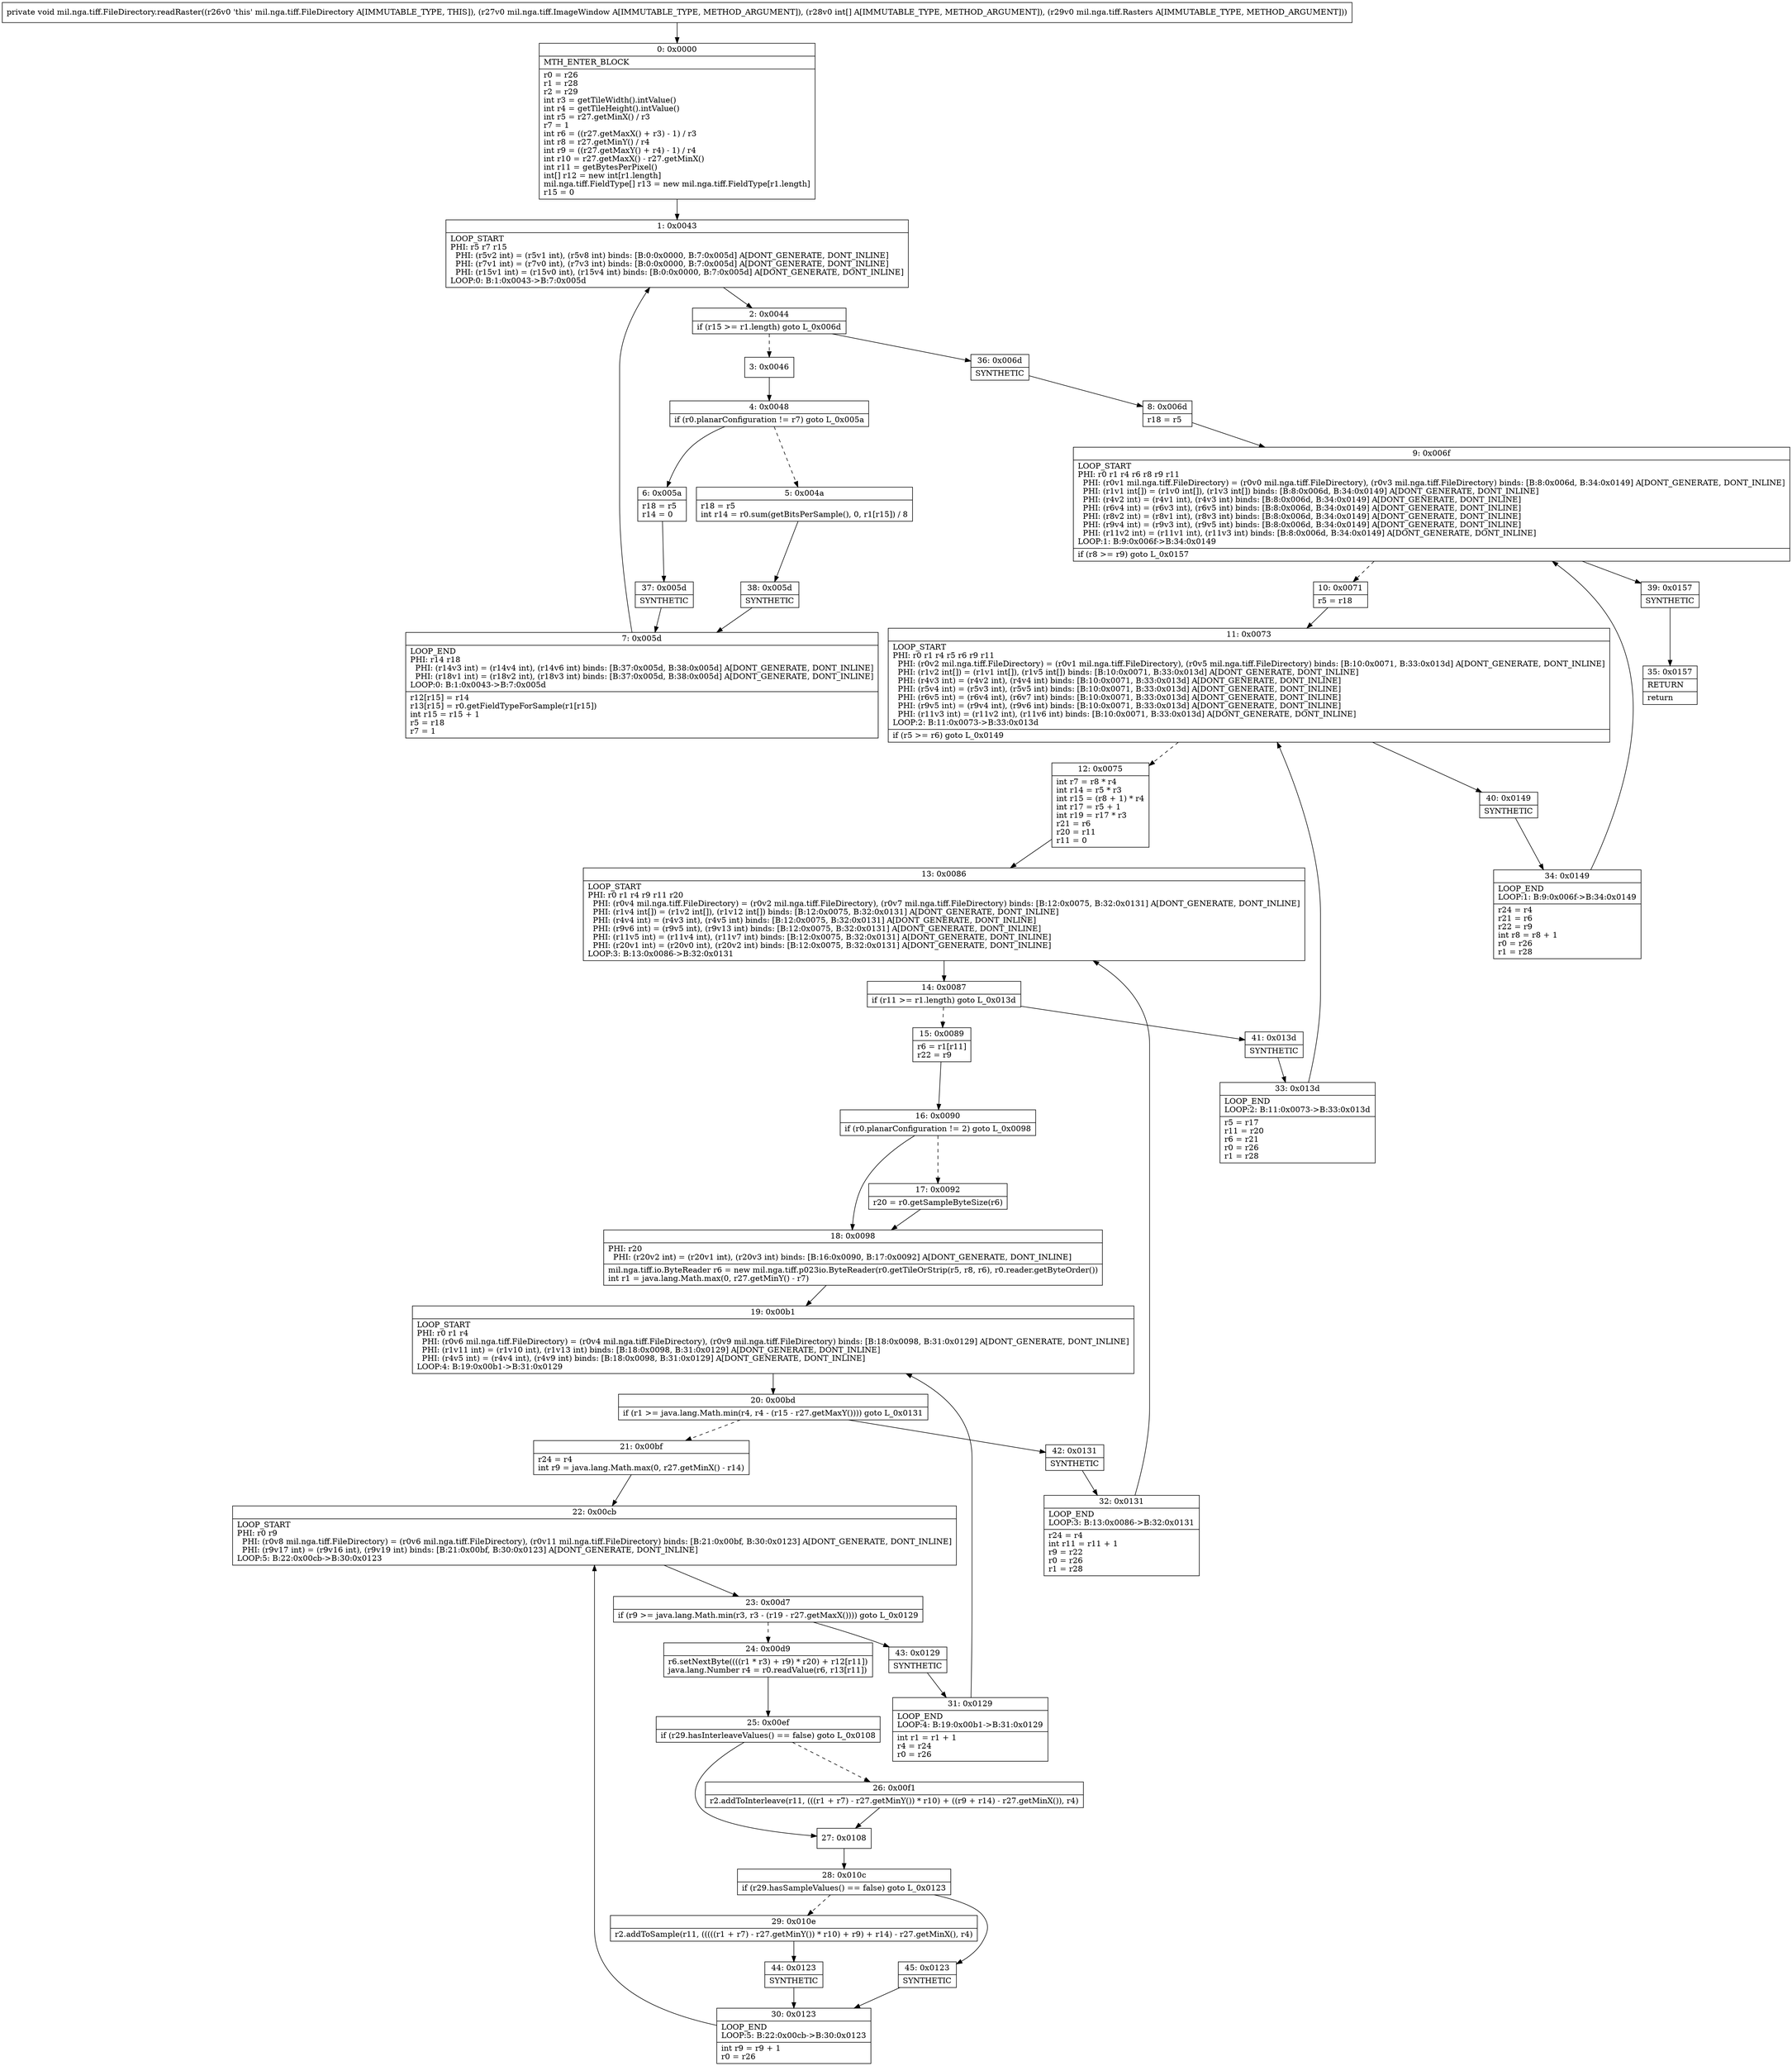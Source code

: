 digraph "CFG formil.nga.tiff.FileDirectory.readRaster(Lmil\/nga\/tiff\/ImageWindow;[ILmil\/nga\/tiff\/Rasters;)V" {
Node_0 [shape=record,label="{0\:\ 0x0000|MTH_ENTER_BLOCK\l|r0 = r26\lr1 = r28\lr2 = r29\lint r3 = getTileWidth().intValue()\lint r4 = getTileHeight().intValue()\lint r5 = r27.getMinX() \/ r3\lr7 = 1\lint r6 = ((r27.getMaxX() + r3) \- 1) \/ r3\lint r8 = r27.getMinY() \/ r4\lint r9 = ((r27.getMaxY() + r4) \- 1) \/ r4\lint r10 = r27.getMaxX() \- r27.getMinX()\lint r11 = getBytesPerPixel()\lint[] r12 = new int[r1.length]\lmil.nga.tiff.FieldType[] r13 = new mil.nga.tiff.FieldType[r1.length]\lr15 = 0\l}"];
Node_1 [shape=record,label="{1\:\ 0x0043|LOOP_START\lPHI: r5 r7 r15 \l  PHI: (r5v2 int) = (r5v1 int), (r5v8 int) binds: [B:0:0x0000, B:7:0x005d] A[DONT_GENERATE, DONT_INLINE]\l  PHI: (r7v1 int) = (r7v0 int), (r7v3 int) binds: [B:0:0x0000, B:7:0x005d] A[DONT_GENERATE, DONT_INLINE]\l  PHI: (r15v1 int) = (r15v0 int), (r15v4 int) binds: [B:0:0x0000, B:7:0x005d] A[DONT_GENERATE, DONT_INLINE]\lLOOP:0: B:1:0x0043\-\>B:7:0x005d\l}"];
Node_2 [shape=record,label="{2\:\ 0x0044|if (r15 \>= r1.length) goto L_0x006d\l}"];
Node_3 [shape=record,label="{3\:\ 0x0046}"];
Node_4 [shape=record,label="{4\:\ 0x0048|if (r0.planarConfiguration != r7) goto L_0x005a\l}"];
Node_5 [shape=record,label="{5\:\ 0x004a|r18 = r5\lint r14 = r0.sum(getBitsPerSample(), 0, r1[r15]) \/ 8\l}"];
Node_6 [shape=record,label="{6\:\ 0x005a|r18 = r5\lr14 = 0\l}"];
Node_7 [shape=record,label="{7\:\ 0x005d|LOOP_END\lPHI: r14 r18 \l  PHI: (r14v3 int) = (r14v4 int), (r14v6 int) binds: [B:37:0x005d, B:38:0x005d] A[DONT_GENERATE, DONT_INLINE]\l  PHI: (r18v1 int) = (r18v2 int), (r18v3 int) binds: [B:37:0x005d, B:38:0x005d] A[DONT_GENERATE, DONT_INLINE]\lLOOP:0: B:1:0x0043\-\>B:7:0x005d\l|r12[r15] = r14\lr13[r15] = r0.getFieldTypeForSample(r1[r15])\lint r15 = r15 + 1\lr5 = r18\lr7 = 1\l}"];
Node_8 [shape=record,label="{8\:\ 0x006d|r18 = r5\l}"];
Node_9 [shape=record,label="{9\:\ 0x006f|LOOP_START\lPHI: r0 r1 r4 r6 r8 r9 r11 \l  PHI: (r0v1 mil.nga.tiff.FileDirectory) = (r0v0 mil.nga.tiff.FileDirectory), (r0v3 mil.nga.tiff.FileDirectory) binds: [B:8:0x006d, B:34:0x0149] A[DONT_GENERATE, DONT_INLINE]\l  PHI: (r1v1 int[]) = (r1v0 int[]), (r1v3 int[]) binds: [B:8:0x006d, B:34:0x0149] A[DONT_GENERATE, DONT_INLINE]\l  PHI: (r4v2 int) = (r4v1 int), (r4v3 int) binds: [B:8:0x006d, B:34:0x0149] A[DONT_GENERATE, DONT_INLINE]\l  PHI: (r6v4 int) = (r6v3 int), (r6v5 int) binds: [B:8:0x006d, B:34:0x0149] A[DONT_GENERATE, DONT_INLINE]\l  PHI: (r8v2 int) = (r8v1 int), (r8v3 int) binds: [B:8:0x006d, B:34:0x0149] A[DONT_GENERATE, DONT_INLINE]\l  PHI: (r9v4 int) = (r9v3 int), (r9v5 int) binds: [B:8:0x006d, B:34:0x0149] A[DONT_GENERATE, DONT_INLINE]\l  PHI: (r11v2 int) = (r11v1 int), (r11v3 int) binds: [B:8:0x006d, B:34:0x0149] A[DONT_GENERATE, DONT_INLINE]\lLOOP:1: B:9:0x006f\-\>B:34:0x0149\l|if (r8 \>= r9) goto L_0x0157\l}"];
Node_10 [shape=record,label="{10\:\ 0x0071|r5 = r18\l}"];
Node_11 [shape=record,label="{11\:\ 0x0073|LOOP_START\lPHI: r0 r1 r4 r5 r6 r9 r11 \l  PHI: (r0v2 mil.nga.tiff.FileDirectory) = (r0v1 mil.nga.tiff.FileDirectory), (r0v5 mil.nga.tiff.FileDirectory) binds: [B:10:0x0071, B:33:0x013d] A[DONT_GENERATE, DONT_INLINE]\l  PHI: (r1v2 int[]) = (r1v1 int[]), (r1v5 int[]) binds: [B:10:0x0071, B:33:0x013d] A[DONT_GENERATE, DONT_INLINE]\l  PHI: (r4v3 int) = (r4v2 int), (r4v4 int) binds: [B:10:0x0071, B:33:0x013d] A[DONT_GENERATE, DONT_INLINE]\l  PHI: (r5v4 int) = (r5v3 int), (r5v5 int) binds: [B:10:0x0071, B:33:0x013d] A[DONT_GENERATE, DONT_INLINE]\l  PHI: (r6v5 int) = (r6v4 int), (r6v7 int) binds: [B:10:0x0071, B:33:0x013d] A[DONT_GENERATE, DONT_INLINE]\l  PHI: (r9v5 int) = (r9v4 int), (r9v6 int) binds: [B:10:0x0071, B:33:0x013d] A[DONT_GENERATE, DONT_INLINE]\l  PHI: (r11v3 int) = (r11v2 int), (r11v6 int) binds: [B:10:0x0071, B:33:0x013d] A[DONT_GENERATE, DONT_INLINE]\lLOOP:2: B:11:0x0073\-\>B:33:0x013d\l|if (r5 \>= r6) goto L_0x0149\l}"];
Node_12 [shape=record,label="{12\:\ 0x0075|int r7 = r8 * r4\lint r14 = r5 * r3\lint r15 = (r8 + 1) * r4\lint r17 = r5 + 1\lint r19 = r17 * r3\lr21 = r6\lr20 = r11\lr11 = 0\l}"];
Node_13 [shape=record,label="{13\:\ 0x0086|LOOP_START\lPHI: r0 r1 r4 r9 r11 r20 \l  PHI: (r0v4 mil.nga.tiff.FileDirectory) = (r0v2 mil.nga.tiff.FileDirectory), (r0v7 mil.nga.tiff.FileDirectory) binds: [B:12:0x0075, B:32:0x0131] A[DONT_GENERATE, DONT_INLINE]\l  PHI: (r1v4 int[]) = (r1v2 int[]), (r1v12 int[]) binds: [B:12:0x0075, B:32:0x0131] A[DONT_GENERATE, DONT_INLINE]\l  PHI: (r4v4 int) = (r4v3 int), (r4v5 int) binds: [B:12:0x0075, B:32:0x0131] A[DONT_GENERATE, DONT_INLINE]\l  PHI: (r9v6 int) = (r9v5 int), (r9v13 int) binds: [B:12:0x0075, B:32:0x0131] A[DONT_GENERATE, DONT_INLINE]\l  PHI: (r11v5 int) = (r11v4 int), (r11v7 int) binds: [B:12:0x0075, B:32:0x0131] A[DONT_GENERATE, DONT_INLINE]\l  PHI: (r20v1 int) = (r20v0 int), (r20v2 int) binds: [B:12:0x0075, B:32:0x0131] A[DONT_GENERATE, DONT_INLINE]\lLOOP:3: B:13:0x0086\-\>B:32:0x0131\l}"];
Node_14 [shape=record,label="{14\:\ 0x0087|if (r11 \>= r1.length) goto L_0x013d\l}"];
Node_15 [shape=record,label="{15\:\ 0x0089|r6 = r1[r11]\lr22 = r9\l}"];
Node_16 [shape=record,label="{16\:\ 0x0090|if (r0.planarConfiguration != 2) goto L_0x0098\l}"];
Node_17 [shape=record,label="{17\:\ 0x0092|r20 = r0.getSampleByteSize(r6)\l}"];
Node_18 [shape=record,label="{18\:\ 0x0098|PHI: r20 \l  PHI: (r20v2 int) = (r20v1 int), (r20v3 int) binds: [B:16:0x0090, B:17:0x0092] A[DONT_GENERATE, DONT_INLINE]\l|mil.nga.tiff.io.ByteReader r6 = new mil.nga.tiff.p023io.ByteReader(r0.getTileOrStrip(r5, r8, r6), r0.reader.getByteOrder())\lint r1 = java.lang.Math.max(0, r27.getMinY() \- r7)\l}"];
Node_19 [shape=record,label="{19\:\ 0x00b1|LOOP_START\lPHI: r0 r1 r4 \l  PHI: (r0v6 mil.nga.tiff.FileDirectory) = (r0v4 mil.nga.tiff.FileDirectory), (r0v9 mil.nga.tiff.FileDirectory) binds: [B:18:0x0098, B:31:0x0129] A[DONT_GENERATE, DONT_INLINE]\l  PHI: (r1v11 int) = (r1v10 int), (r1v13 int) binds: [B:18:0x0098, B:31:0x0129] A[DONT_GENERATE, DONT_INLINE]\l  PHI: (r4v5 int) = (r4v4 int), (r4v9 int) binds: [B:18:0x0098, B:31:0x0129] A[DONT_GENERATE, DONT_INLINE]\lLOOP:4: B:19:0x00b1\-\>B:31:0x0129\l}"];
Node_20 [shape=record,label="{20\:\ 0x00bd|if (r1 \>= java.lang.Math.min(r4, r4 \- (r15 \- r27.getMaxY()))) goto L_0x0131\l}"];
Node_21 [shape=record,label="{21\:\ 0x00bf|r24 = r4\lint r9 = java.lang.Math.max(0, r27.getMinX() \- r14)\l}"];
Node_22 [shape=record,label="{22\:\ 0x00cb|LOOP_START\lPHI: r0 r9 \l  PHI: (r0v8 mil.nga.tiff.FileDirectory) = (r0v6 mil.nga.tiff.FileDirectory), (r0v11 mil.nga.tiff.FileDirectory) binds: [B:21:0x00bf, B:30:0x0123] A[DONT_GENERATE, DONT_INLINE]\l  PHI: (r9v17 int) = (r9v16 int), (r9v19 int) binds: [B:21:0x00bf, B:30:0x0123] A[DONT_GENERATE, DONT_INLINE]\lLOOP:5: B:22:0x00cb\-\>B:30:0x0123\l}"];
Node_23 [shape=record,label="{23\:\ 0x00d7|if (r9 \>= java.lang.Math.min(r3, r3 \- (r19 \- r27.getMaxX()))) goto L_0x0129\l}"];
Node_24 [shape=record,label="{24\:\ 0x00d9|r6.setNextByte((((r1 * r3) + r9) * r20) + r12[r11])\ljava.lang.Number r4 = r0.readValue(r6, r13[r11])\l}"];
Node_25 [shape=record,label="{25\:\ 0x00ef|if (r29.hasInterleaveValues() == false) goto L_0x0108\l}"];
Node_26 [shape=record,label="{26\:\ 0x00f1|r2.addToInterleave(r11, (((r1 + r7) \- r27.getMinY()) * r10) + ((r9 + r14) \- r27.getMinX()), r4)\l}"];
Node_27 [shape=record,label="{27\:\ 0x0108}"];
Node_28 [shape=record,label="{28\:\ 0x010c|if (r29.hasSampleValues() == false) goto L_0x0123\l}"];
Node_29 [shape=record,label="{29\:\ 0x010e|r2.addToSample(r11, (((((r1 + r7) \- r27.getMinY()) * r10) + r9) + r14) \- r27.getMinX(), r4)\l}"];
Node_30 [shape=record,label="{30\:\ 0x0123|LOOP_END\lLOOP:5: B:22:0x00cb\-\>B:30:0x0123\l|int r9 = r9 + 1\lr0 = r26\l}"];
Node_31 [shape=record,label="{31\:\ 0x0129|LOOP_END\lLOOP:4: B:19:0x00b1\-\>B:31:0x0129\l|int r1 = r1 + 1\lr4 = r24\lr0 = r26\l}"];
Node_32 [shape=record,label="{32\:\ 0x0131|LOOP_END\lLOOP:3: B:13:0x0086\-\>B:32:0x0131\l|r24 = r4\lint r11 = r11 + 1\lr9 = r22\lr0 = r26\lr1 = r28\l}"];
Node_33 [shape=record,label="{33\:\ 0x013d|LOOP_END\lLOOP:2: B:11:0x0073\-\>B:33:0x013d\l|r5 = r17\lr11 = r20\lr6 = r21\lr0 = r26\lr1 = r28\l}"];
Node_34 [shape=record,label="{34\:\ 0x0149|LOOP_END\lLOOP:1: B:9:0x006f\-\>B:34:0x0149\l|r24 = r4\lr21 = r6\lr22 = r9\lint r8 = r8 + 1\lr0 = r26\lr1 = r28\l}"];
Node_35 [shape=record,label="{35\:\ 0x0157|RETURN\l|return\l}"];
Node_36 [shape=record,label="{36\:\ 0x006d|SYNTHETIC\l}"];
Node_37 [shape=record,label="{37\:\ 0x005d|SYNTHETIC\l}"];
Node_38 [shape=record,label="{38\:\ 0x005d|SYNTHETIC\l}"];
Node_39 [shape=record,label="{39\:\ 0x0157|SYNTHETIC\l}"];
Node_40 [shape=record,label="{40\:\ 0x0149|SYNTHETIC\l}"];
Node_41 [shape=record,label="{41\:\ 0x013d|SYNTHETIC\l}"];
Node_42 [shape=record,label="{42\:\ 0x0131|SYNTHETIC\l}"];
Node_43 [shape=record,label="{43\:\ 0x0129|SYNTHETIC\l}"];
Node_44 [shape=record,label="{44\:\ 0x0123|SYNTHETIC\l}"];
Node_45 [shape=record,label="{45\:\ 0x0123|SYNTHETIC\l}"];
MethodNode[shape=record,label="{private void mil.nga.tiff.FileDirectory.readRaster((r26v0 'this' mil.nga.tiff.FileDirectory A[IMMUTABLE_TYPE, THIS]), (r27v0 mil.nga.tiff.ImageWindow A[IMMUTABLE_TYPE, METHOD_ARGUMENT]), (r28v0 int[] A[IMMUTABLE_TYPE, METHOD_ARGUMENT]), (r29v0 mil.nga.tiff.Rasters A[IMMUTABLE_TYPE, METHOD_ARGUMENT])) }"];
MethodNode -> Node_0;
Node_0 -> Node_1;
Node_1 -> Node_2;
Node_2 -> Node_3[style=dashed];
Node_2 -> Node_36;
Node_3 -> Node_4;
Node_4 -> Node_5[style=dashed];
Node_4 -> Node_6;
Node_5 -> Node_38;
Node_6 -> Node_37;
Node_7 -> Node_1;
Node_8 -> Node_9;
Node_9 -> Node_10[style=dashed];
Node_9 -> Node_39;
Node_10 -> Node_11;
Node_11 -> Node_12[style=dashed];
Node_11 -> Node_40;
Node_12 -> Node_13;
Node_13 -> Node_14;
Node_14 -> Node_15[style=dashed];
Node_14 -> Node_41;
Node_15 -> Node_16;
Node_16 -> Node_17[style=dashed];
Node_16 -> Node_18;
Node_17 -> Node_18;
Node_18 -> Node_19;
Node_19 -> Node_20;
Node_20 -> Node_21[style=dashed];
Node_20 -> Node_42;
Node_21 -> Node_22;
Node_22 -> Node_23;
Node_23 -> Node_24[style=dashed];
Node_23 -> Node_43;
Node_24 -> Node_25;
Node_25 -> Node_26[style=dashed];
Node_25 -> Node_27;
Node_26 -> Node_27;
Node_27 -> Node_28;
Node_28 -> Node_29[style=dashed];
Node_28 -> Node_45;
Node_29 -> Node_44;
Node_30 -> Node_22;
Node_31 -> Node_19;
Node_32 -> Node_13;
Node_33 -> Node_11;
Node_34 -> Node_9;
Node_36 -> Node_8;
Node_37 -> Node_7;
Node_38 -> Node_7;
Node_39 -> Node_35;
Node_40 -> Node_34;
Node_41 -> Node_33;
Node_42 -> Node_32;
Node_43 -> Node_31;
Node_44 -> Node_30;
Node_45 -> Node_30;
}

